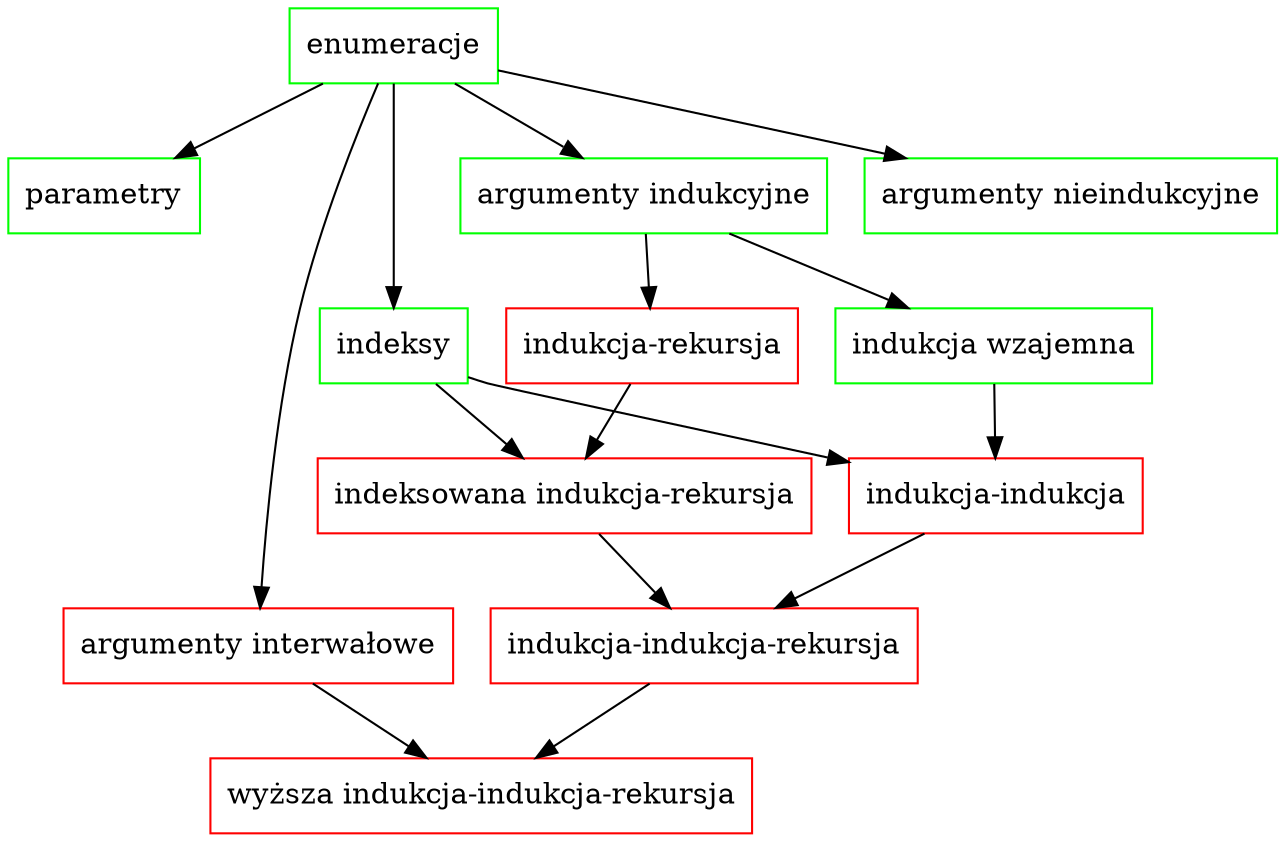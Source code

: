 digraph
{
  node[shape=rectangle, color=green]
  enumeracje
  parametry
  indeksy
  "argumenty nieindukcyjne"
  "argumenty indukcyjne"
  "indukcja wzajemna"

  node[shape=rectangle, color=red]
  "argumenty interwałowe"
  "indukcja-indukcja"
  "indukcja-rekursja"
  "indeksowana indukcja-rekursja"
  "indukcja-indukcja-rekursja"
		

  // Parametry nie mają sensu, jeżeli nie możemy użyć
  // ich jako argumentów jakiegoś konstruktora (ale
  // uwaga: typy fantomowe).
  enumeracje			->
  {
    "argumenty nieindukcyjne"
    "argumenty indukcyjne"
    "argumenty interwałowe"

    parametry
    indeksy
  }

  "argumenty indukcyjne"	->
  {
    "indukcja wzajemna"
    "indukcja-rekursja"
  }

  "indukcja wzajemna"		-> "indukcja-indukcja"

  indeksy			->
  {
    "indukcja-indukcja"
    "indeksowana indukcja-rekursja"
  }

  "indukcja-indukcja"		-> "indukcja-indukcja-rekursja"

  "indukcja-rekursja"		->
  {
    "indeksowana indukcja-rekursja"
  }

  "indeksowana indukcja-rekursja" -> "indukcja-indukcja-rekursja"

  "indukcja-indukcja-rekursja"	-> "wyższa indukcja-indukcja-rekursja"
  "argumenty interwałowe"	-> "wyższa indukcja-indukcja-rekursja"
}
